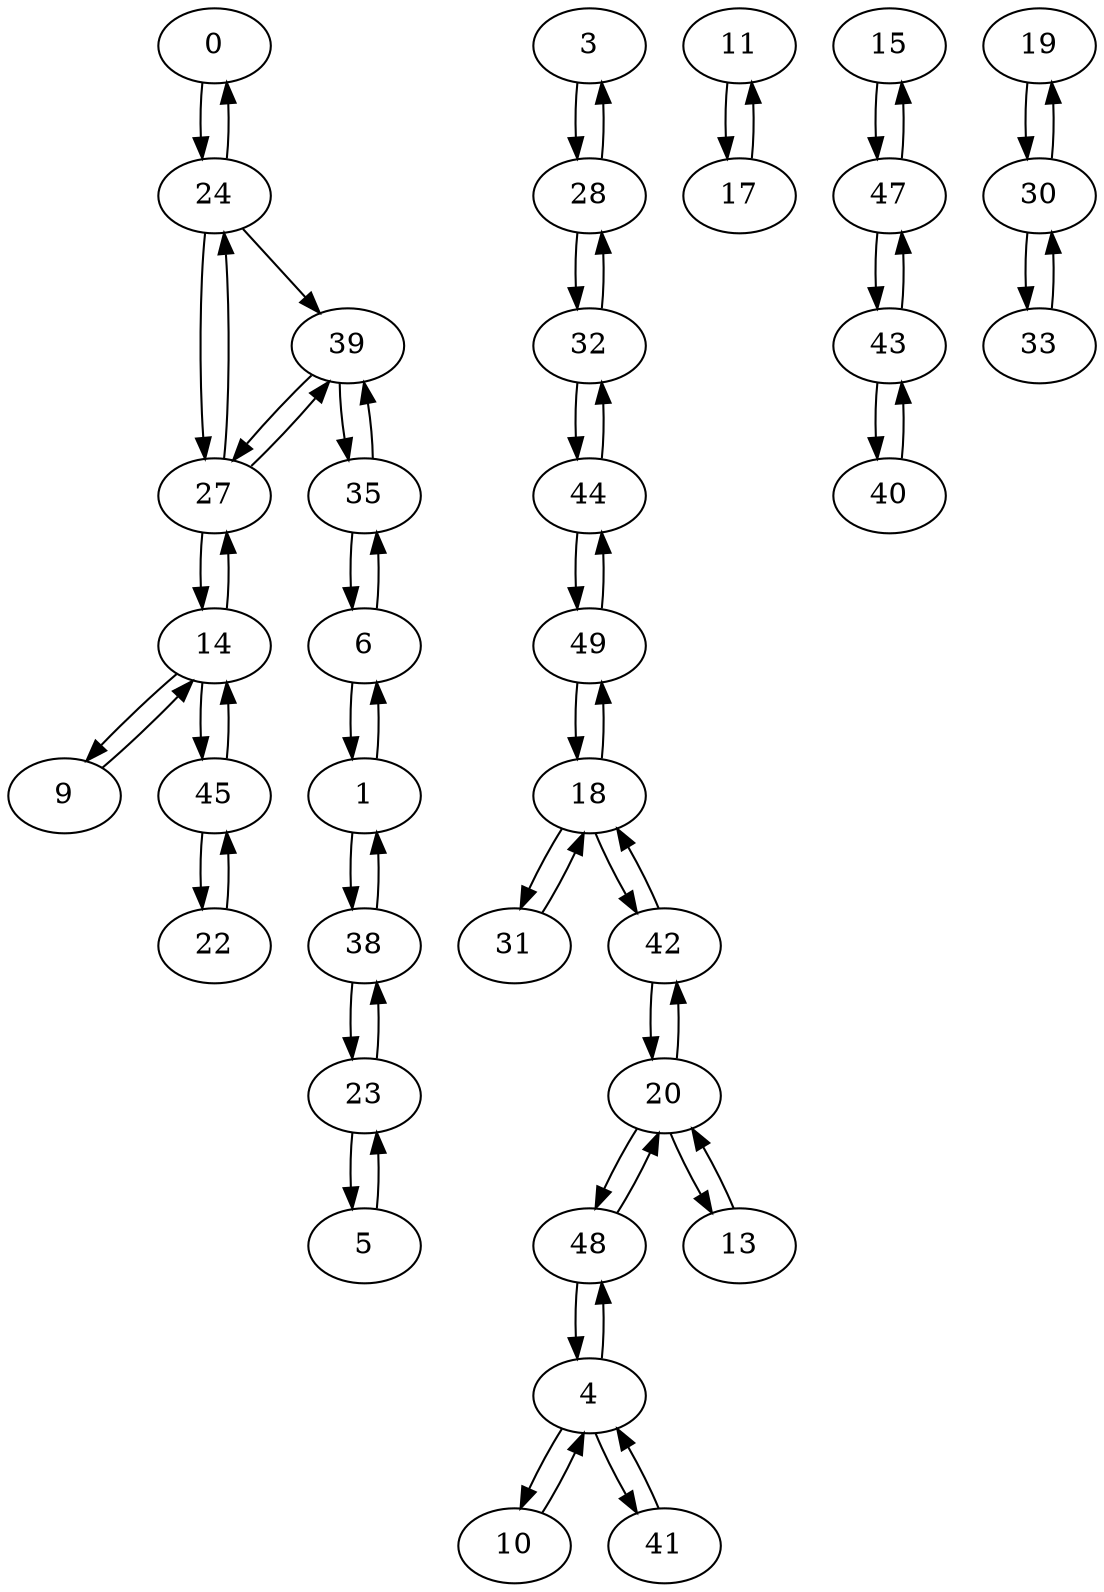 digraph G {
  0 -> 24;
  1 -> 6;
  1 -> 38;
  3 -> 28;
  4 -> 10;
  4 -> 41;
  4 -> 48;
  5 -> 23;
  6 -> 1;
  6 -> 35;
  9 -> 14;
  10 -> 4;
  11 -> 17;
  13 -> 20;
  14 -> 9;
  14 -> 27;
  14 -> 45;
  15 -> 47;
  17 -> 11;
  18 -> 31;
  18 -> 42;
  18 -> 49;
  19 -> 30;
  20 -> 13;
  20 -> 42;
  20 -> 48;
  22 -> 45;
  23 -> 5;
  23 -> 38;
  24 -> 0;
  24 -> 27;
  24 -> 39;
  27 -> 14;
  27 -> 24;
  27 -> 39;
  28 -> 3;
  28 -> 32;
  30 -> 19;
  30 -> 33;
  31 -> 18;
  32 -> 28;
  32 -> 44;
  33 -> 30;
  35 -> 6;
  35 -> 39;
  38 -> 1;
  38 -> 23;
  39 -> 27;
  39 -> 35;
  40 -> 43;
  41 -> 4;
  42 -> 18;
  42 -> 20;
  43 -> 40;
  43 -> 47;
  44 -> 32;
  44 -> 49;
  45 -> 14;
  45 -> 22;
  47 -> 15;
  47 -> 43;
  48 -> 4;
  48 -> 20;
  49 -> 18;
  49 -> 44;
}